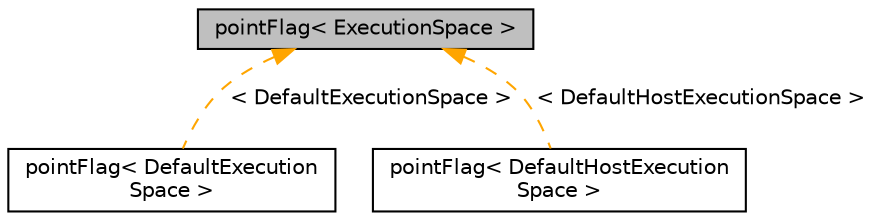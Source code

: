 digraph "pointFlag&lt; ExecutionSpace &gt;"
{
 // LATEX_PDF_SIZE
  edge [fontname="Helvetica",fontsize="10",labelfontname="Helvetica",labelfontsize="10"];
  node [fontname="Helvetica",fontsize="10",shape=record];
  Node1 [label="pointFlag\< ExecutionSpace \>",height=0.2,width=0.4,color="black", fillcolor="grey75", style="filled", fontcolor="black",tooltip=" "];
  Node1 -> Node2 [dir="back",color="orange",fontsize="10",style="dashed",label=" \< DefaultExecutionSpace \>" ,fontname="Helvetica"];
  Node2 [label="pointFlag\< DefaultExecution\lSpace \>",height=0.2,width=0.4,color="black", fillcolor="white", style="filled",URL="$classpFlow_1_1pointFlag.html",tooltip=" "];
  Node1 -> Node3 [dir="back",color="orange",fontsize="10",style="dashed",label=" \< DefaultHostExecutionSpace \>" ,fontname="Helvetica"];
  Node3 [label="pointFlag\< DefaultHostExecution\lSpace \>",height=0.2,width=0.4,color="black", fillcolor="white", style="filled",URL="$classpFlow_1_1pointFlag.html",tooltip=" "];
}
